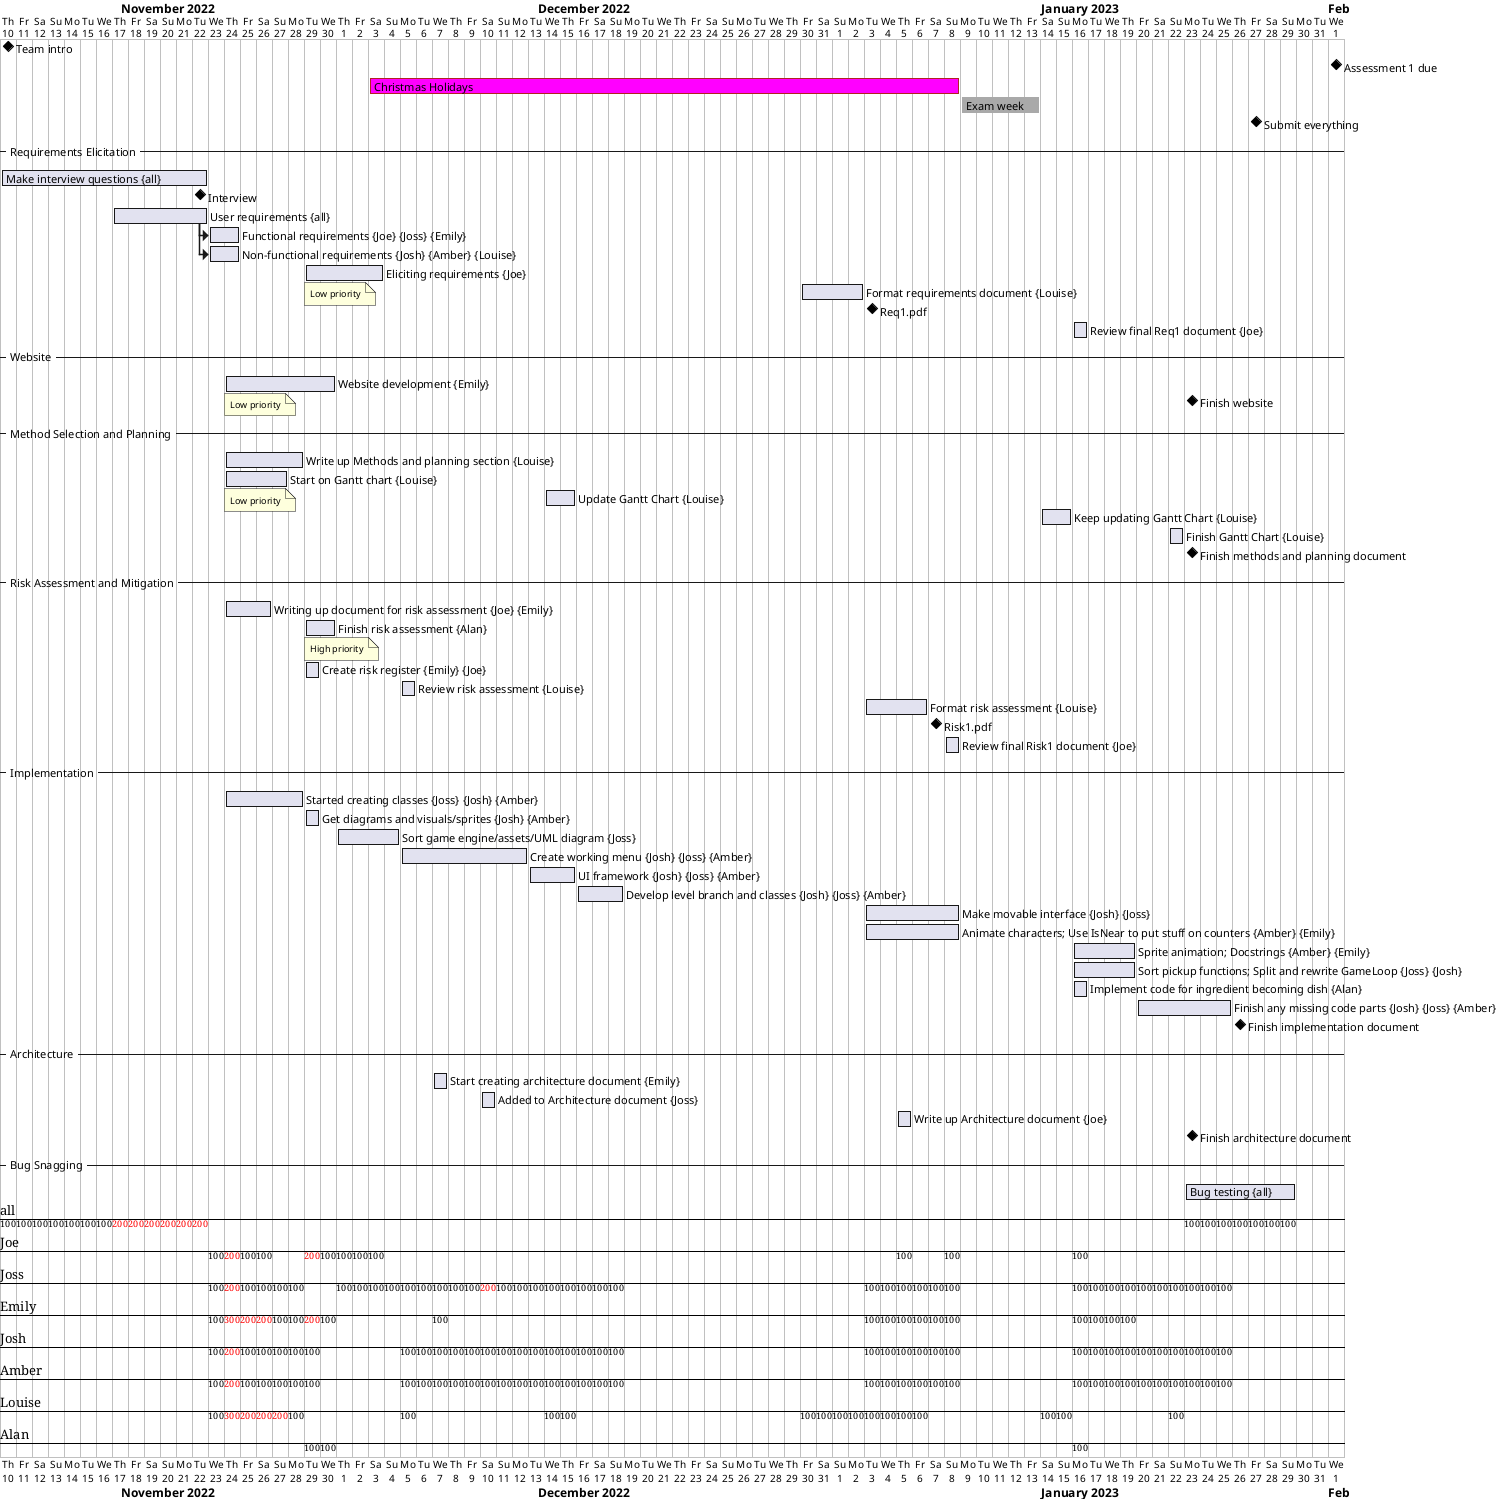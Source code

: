 @startgantt
Project starts 2022-11-10
[Team intro] happens at 2022-11-10
[Assessment 1 due] happens at 2023-2-1
[Christmas Holidays] starts 2022-12-3
[Christmas Holidays] ends 2023-1-8
[Christmas Holidays] is colored in Fuchsia/FireBrick
[Exam week] starts 2023-1-9
[Exam week] ends 2023-1-13
[Exam week] is colored in DarkGrey
[Submit everything] happens at 2023-1-27
--Requirements Elicitation--
[Make interview questions] on {all} lasts 13 days
[Interview] happens at 2022-11-22
[User requirements] on {all} starts 2022-11-17 and lasts 6 days
[Functional requirements] on {Joe} {Joss} {Emily} lasts 4 days
[Non-functional requirements] on {Josh} {Amber} {Louise} lasts 4 days
[User requirements] -> [Functional requirements]
[User requirements] -> [Non-functional requirements]
[Eliciting requirements] on {Joe} starts 2022-11-29 and lasts 5 days
note bottom
Low priority
end note
[Format requirements document] on {Louise} starts 2022-12-30 and lasts 4 days
[Req1.pdf] happens at 2023-1-3
[Review final Req1 document] on {Joe} starts 2023-1-16
--Website--
[Website development] on {Emily} starts 2022-11-24 and lasts 1 week
note bottom
Low priority
end note
[Finish website] happens at 2023-1-23
--Method Selection and Planning--
[Write up Methods and planning section] on {Louise} starts 2022-11-24
[Write up Methods and planning section] ends 2022-11-28
[Start on Gantt chart] on {Louise} starts 2022-11-24 and lasts 4 days
note bottom
Low priority
end note
[Update Gantt Chart] on {Louise} starts 2022-12-14 and lasts 2 days
[Keep updating Gantt Chart] on {Louise} starts 2023-1-14 and lasts 2 days
[Finish Gantt Chart] on {Louise} starts 2023-1-22
[Finish methods and planning document] happens at 2023-1-23
--Risk Assessment and Mitigation--
[Writing up document for risk assessment] on {Joe} {Emily} starts 2022-11-24 and lasts 5 days
[Finish risk assessment] on {Alan} starts 2022-11-29 and lasts 2 days
note bottom 
High priority
end note
[Create risk register] on {Emily} {Joe} starts 2022-11-29 and lasts 2 days
[Review risk assessment] on {Louise} starts 2022-12-5
[Format risk assessment] on {Louise} starts 2023-1-3 and lasts 4 days
[Risk1.pdf] happens at 2023-1-7
[Review final Risk1 document] on {Joe} starts 2023-1-8
--Implementation--
[Started creating classes] on {Joss} {Josh} {Amber} starts 2022-11-24 and lasts 2 weeks
[Get diagrams and visuals/sprites] on {Josh} {Amber} starts 2022-11-29 and lasts 2 days
[Sort game engine/assets/UML diagram] on {Joss} starts 2022-12-1 and lasts 4 days
[Create working menu] on {Josh} {Joss} {Amber} starts 2022-12-5
[Create working menu] ends 2022-12-12
[UI framework] on {Josh} {Joss} {Amber} starts 2022-12-13
[UI framework] ends 2022-12-15
[Develop level branch and classes] on {Josh} {Joss} {Amber} starts 2022-12-16 and lasts 1 week
[Make movable interface] on {Josh} {Joss} starts 2023-1-3
[Animate characters; Use IsNear to put stuff on counters] on {Amber} {Emily} starts 2023-1-3
[Make movable interface] ends 2023-1-8
[Animate characters; Use IsNear to put stuff on counters] ends 2023-1-8
[Sprite animation; Docstrings] on {Amber} {Emily} starts 2023-1-16
[Sprite animation; Docstrings] ends 2023-1-19
[Sort pickup functions; Split and rewrite GameLoop] on {Joss} {Josh} starts 2023-1-16
[Sort pickup functions; Split and rewrite GameLoop] ends 2023-1-19
[Implement code for ingredient becoming dish] on {Alan} starts 2023-1-16
[Finish any missing code parts] on {Josh} {Joss} {Amber} starts 2023-1-20
[Finish any missing code parts] ends 2023-1-25
[Finish implementation document] happens at 2023-1-26
--Architecture--
[Start creating architecture document] on {Emily} starts 2022-12-7
[Added to Architecture document] on {Joss} starts 2022-12-10
[Write up Architecture document] on {Joe} starts 2023-1-5
[Finish architecture document] happens at 2023-1-23
--Bug Snagging--
[Bug testing] on {all} starts 2023-1-23 and lasts 1 week
@endgantt
